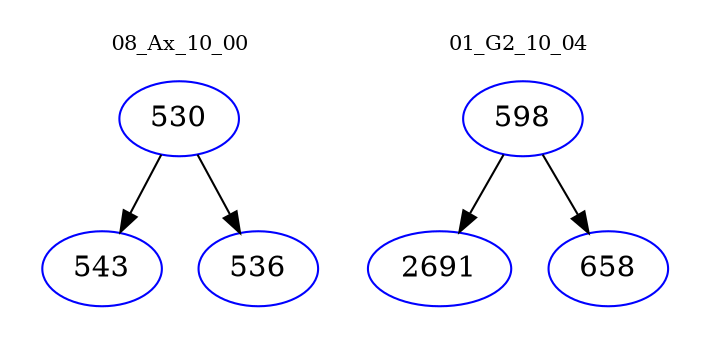 digraph{
subgraph cluster_0 {
color = white
label = "08_Ax_10_00";
fontsize=10;
T0_530 [label="530", color="blue"]
T0_530 -> T0_543 [color="black"]
T0_543 [label="543", color="blue"]
T0_530 -> T0_536 [color="black"]
T0_536 [label="536", color="blue"]
}
subgraph cluster_1 {
color = white
label = "01_G2_10_04";
fontsize=10;
T1_598 [label="598", color="blue"]
T1_598 -> T1_2691 [color="black"]
T1_2691 [label="2691", color="blue"]
T1_598 -> T1_658 [color="black"]
T1_658 [label="658", color="blue"]
}
}
